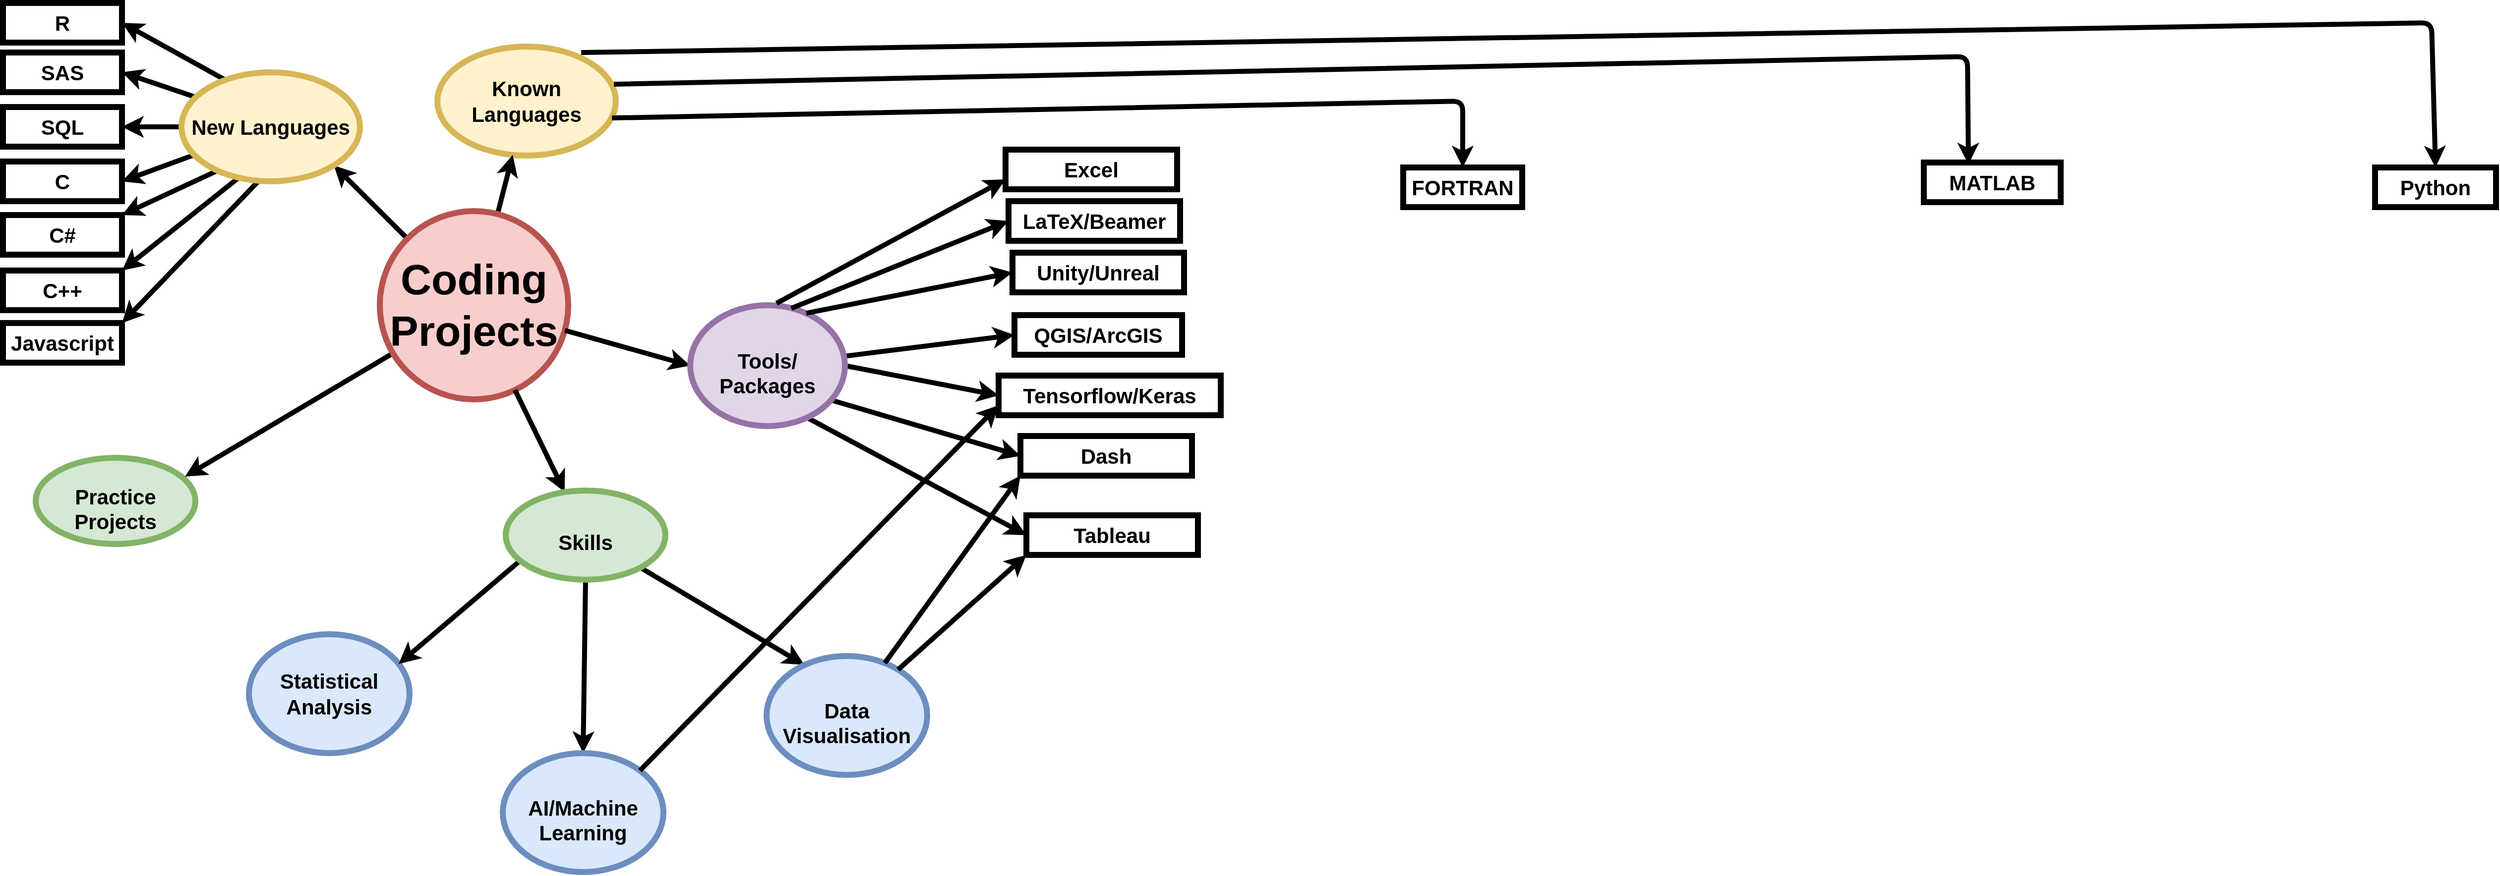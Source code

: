 <mxfile version="14.2.9" type="github">
  <diagram id="SgZQ3a2d4hKzm91UfPLO" name="Page-1">
    <mxGraphModel dx="2528" dy="6086" grid="0" gridSize="10" guides="1" tooltips="1" connect="1" arrows="1" fold="1" page="1" pageScale="1" pageWidth="3300" pageHeight="4681" math="0" shadow="0">
      <root>
        <mxCell id="0" />
        <mxCell id="1" parent="0" />
        <mxCell id="_1KxbE9l1VcF-KKi8kDG-2" value="&lt;b&gt;&lt;font style=&quot;font-size: 21px&quot;&gt;SAS&lt;/font&gt;&lt;/b&gt;" style="rounded=0;whiteSpace=wrap;html=1;strokeWidth=6;" vertex="1" parent="1">
          <mxGeometry x="10" y="50" width="120" height="40" as="geometry" />
        </mxCell>
        <mxCell id="_1KxbE9l1VcF-KKi8kDG-4" value="" style="endArrow=classic;html=1;strokeWidth=5;entryX=1;entryY=1;entryDx=0;entryDy=0;" edge="1" parent="1" source="AkvK6rZVajDmbrrnvpNV-2" target="AkvK6rZVajDmbrrnvpNV-3">
          <mxGeometry width="50" height="50" relative="1" as="geometry">
            <mxPoint x="330" y="170" as="sourcePoint" />
            <mxPoint x="380" y="120" as="targetPoint" />
          </mxGeometry>
        </mxCell>
        <mxCell id="_1KxbE9l1VcF-KKi8kDG-8" value="" style="endArrow=classic;html=1;strokeWidth=5;exitX=0.194;exitY=0.291;exitDx=0;exitDy=0;entryX=1;entryY=0.5;entryDx=0;entryDy=0;exitPerimeter=0;" edge="1" parent="1" source="AkvK6rZVajDmbrrnvpNV-3" target="_1KxbE9l1VcF-KKi8kDG-2">
          <mxGeometry width="50" height="50" relative="1" as="geometry">
            <mxPoint x="330" y="120" as="sourcePoint" />
            <mxPoint x="140" y="30" as="targetPoint" />
          </mxGeometry>
        </mxCell>
        <mxCell id="_1KxbE9l1VcF-KKi8kDG-9" value="&lt;b&gt;&lt;font style=&quot;font-size: 21px&quot;&gt;SQL&lt;/font&gt;&lt;/b&gt;" style="rounded=0;whiteSpace=wrap;html=1;strokeWidth=6;" vertex="1" parent="1">
          <mxGeometry x="10" y="105" width="120" height="40" as="geometry" />
        </mxCell>
        <mxCell id="_1KxbE9l1VcF-KKi8kDG-10" value="" style="endArrow=classic;html=1;strokeWidth=5;entryX=1;entryY=0.5;entryDx=0;entryDy=0;" edge="1" parent="1" source="AkvK6rZVajDmbrrnvpNV-3" target="_1KxbE9l1VcF-KKi8kDG-9">
          <mxGeometry width="50" height="50" relative="1" as="geometry">
            <mxPoint x="216.36" y="86.109" as="sourcePoint" />
            <mxPoint x="130" y="50" as="targetPoint" />
          </mxGeometry>
        </mxCell>
        <mxCell id="_1KxbE9l1VcF-KKi8kDG-11" value="&lt;font size=&quot;1&quot;&gt;&lt;b style=&quot;font-size: 21px&quot;&gt;C&lt;/b&gt;&lt;/font&gt;" style="rounded=0;whiteSpace=wrap;html=1;strokeWidth=6;" vertex="1" parent="1">
          <mxGeometry x="10" y="160" width="120" height="40" as="geometry" />
        </mxCell>
        <mxCell id="_1KxbE9l1VcF-KKi8kDG-12" value="" style="endArrow=classic;html=1;strokeWidth=5;entryX=1;entryY=0.5;entryDx=0;entryDy=0;" edge="1" parent="1" target="_1KxbE9l1VcF-KKi8kDG-11" source="AkvK6rZVajDmbrrnvpNV-3">
          <mxGeometry width="50" height="50" relative="1" as="geometry">
            <mxPoint x="200" y="158" as="sourcePoint" />
            <mxPoint x="140" y="150" as="targetPoint" />
          </mxGeometry>
        </mxCell>
        <mxCell id="_1KxbE9l1VcF-KKi8kDG-13" value="&lt;font style=&quot;font-size: 11px&quot;&gt;&lt;b style=&quot;font-size: 21px&quot;&gt;C&lt;/b&gt;&lt;b&gt;&lt;font style=&quot;font-size: 21px&quot;&gt;#&lt;/font&gt;&lt;/b&gt;&lt;/font&gt;" style="rounded=0;whiteSpace=wrap;html=1;strokeWidth=6;" vertex="1" parent="1">
          <mxGeometry x="10" y="214" width="120" height="40" as="geometry" />
        </mxCell>
        <mxCell id="_1KxbE9l1VcF-KKi8kDG-14" value="" style="endArrow=classic;html=1;strokeWidth=5;entryX=1;entryY=0;entryDx=0;entryDy=0;exitX=0.3;exitY=0.827;exitDx=0;exitDy=0;exitPerimeter=0;" edge="1" parent="1" source="AkvK6rZVajDmbrrnvpNV-3" target="_1KxbE9l1VcF-KKi8kDG-13">
          <mxGeometry width="50" height="50" relative="1" as="geometry">
            <mxPoint x="246.36" y="176.941" as="sourcePoint" />
            <mxPoint x="160" y="203.05" as="targetPoint" />
          </mxGeometry>
        </mxCell>
        <mxCell id="_1KxbE9l1VcF-KKi8kDG-15" value="&lt;font style=&quot;font-size: 11px&quot;&gt;&lt;b style=&quot;font-size: 21px&quot;&gt;C&lt;/b&gt;&lt;b&gt;&lt;font style=&quot;font-size: 21px&quot;&gt;++&lt;/font&gt;&lt;/b&gt;&lt;/font&gt;" style="rounded=0;whiteSpace=wrap;html=1;strokeWidth=6;" vertex="1" parent="1">
          <mxGeometry x="10" y="270" width="120" height="40" as="geometry" />
        </mxCell>
        <mxCell id="_1KxbE9l1VcF-KKi8kDG-16" value="" style="endArrow=classic;html=1;strokeWidth=5;entryX=1;entryY=0;entryDx=0;entryDy=0;exitX=0.406;exitY=0.855;exitDx=0;exitDy=0;exitPerimeter=0;" edge="1" parent="1" target="_1KxbE9l1VcF-KKi8kDG-15" source="AkvK6rZVajDmbrrnvpNV-3">
          <mxGeometry width="50" height="50" relative="1" as="geometry">
            <mxPoint x="246.36" y="240.001" as="sourcePoint" />
            <mxPoint x="160" y="266.11" as="targetPoint" />
          </mxGeometry>
        </mxCell>
        <mxCell id="_1KxbE9l1VcF-KKi8kDG-19" value="&lt;b&gt;&lt;font style=&quot;font-size: 21px&quot;&gt;R&lt;/font&gt;&lt;/b&gt;" style="rounded=0;whiteSpace=wrap;html=1;strokeWidth=6;" vertex="1" parent="1">
          <mxGeometry x="10" width="120" height="40" as="geometry" />
        </mxCell>
        <mxCell id="_1KxbE9l1VcF-KKi8kDG-20" value="" style="endArrow=classic;html=1;strokeWidth=5;exitX=0.328;exitY=0.145;exitDx=0;exitDy=0;entryX=1;entryY=0.5;entryDx=0;entryDy=0;exitPerimeter=0;" edge="1" parent="1" source="AkvK6rZVajDmbrrnvpNV-3">
          <mxGeometry width="50" height="50" relative="1" as="geometry">
            <mxPoint x="216.36" y="36.109" as="sourcePoint" />
            <mxPoint x="130" y="20" as="targetPoint" />
          </mxGeometry>
        </mxCell>
        <mxCell id="_1KxbE9l1VcF-KKi8kDG-21" value="&lt;b&gt;&lt;font style=&quot;font-size: 21px&quot;&gt;Javascript&lt;/font&gt;&lt;/b&gt;" style="rounded=0;whiteSpace=wrap;html=1;strokeWidth=6;" vertex="1" parent="1">
          <mxGeometry x="10" y="322.97" width="120" height="40" as="geometry" />
        </mxCell>
        <mxCell id="_1KxbE9l1VcF-KKi8kDG-22" value="" style="endArrow=classic;html=1;strokeWidth=5;entryX=1;entryY=0;entryDx=0;entryDy=0;exitX=0.494;exitY=0.891;exitDx=0;exitDy=0;exitPerimeter=0;" edge="1" parent="1" target="_1KxbE9l1VcF-KKi8kDG-21" source="AkvK6rZVajDmbrrnvpNV-3">
          <mxGeometry width="50" height="50" relative="1" as="geometry">
            <mxPoint x="263.08" y="217.02" as="sourcePoint" />
            <mxPoint x="160" y="319.08" as="targetPoint" />
          </mxGeometry>
        </mxCell>
        <mxCell id="AkvK6rZVajDmbrrnvpNV-3" value="&lt;b&gt;&lt;font style=&quot;font-size: 21px&quot;&gt;New Languages&lt;/font&gt;&lt;/b&gt;" style="ellipse;whiteSpace=wrap;html=1;strokeWidth=6;fillColor=#fff2cc;strokeColor=#d6b656;" parent="1" vertex="1">
          <mxGeometry x="190" y="70" width="180" height="110" as="geometry" />
        </mxCell>
        <mxCell id="_1KxbE9l1VcF-KKi8kDG-23" value="&lt;font size=&quot;1&quot;&gt;&lt;b style=&quot;font-size: 21px&quot;&gt;Known Languages&lt;/b&gt;&lt;/font&gt; " style="ellipse;whiteSpace=wrap;html=1;strokeWidth=6;fillColor=#fff2cc;strokeColor=#d6b656;" vertex="1" parent="1">
          <mxGeometry x="448" y="44" width="180" height="110" as="geometry" />
        </mxCell>
        <mxCell id="_1KxbE9l1VcF-KKi8kDG-24" value="" style="endArrow=classic;html=1;strokeWidth=5;" edge="1" parent="1" source="AkvK6rZVajDmbrrnvpNV-2" target="_1KxbE9l1VcF-KKi8kDG-23">
          <mxGeometry width="50" height="50" relative="1" as="geometry">
            <mxPoint x="666.185" y="260.935" as="sourcePoint" />
            <mxPoint x="592.0" y="187.001" as="targetPoint" />
          </mxGeometry>
        </mxCell>
        <mxCell id="_1KxbE9l1VcF-KKi8kDG-25" value="&lt;b&gt;&lt;font style=&quot;font-size: 21px&quot;&gt;MATLAB&lt;/font&gt;&lt;/b&gt;" style="rounded=0;whiteSpace=wrap;html=1;strokeWidth=6;" vertex="1" parent="1">
          <mxGeometry x="1947" y="161" width="138" height="40" as="geometry" />
        </mxCell>
        <mxCell id="_1KxbE9l1VcF-KKi8kDG-26" value="" style="endArrow=classic;html=1;strokeWidth=5;exitX=0.989;exitY=0.345;exitDx=0;exitDy=0;entryX=0.326;entryY=0.05;entryDx=0;entryDy=0;exitPerimeter=0;entryPerimeter=0;" edge="1" parent="1" source="_1KxbE9l1VcF-KKi8kDG-23" target="_1KxbE9l1VcF-KKi8kDG-25">
          <mxGeometry width="50" height="50" relative="1" as="geometry">
            <mxPoint x="755.04" y="157.98" as="sourcePoint" />
            <mxPoint x="636" y="92.03" as="targetPoint" />
            <Array as="points">
              <mxPoint x="1991" y="54" />
            </Array>
          </mxGeometry>
        </mxCell>
        <mxCell id="_1KxbE9l1VcF-KKi8kDG-27" value="&lt;b&gt;&lt;font style=&quot;font-size: 21px&quot;&gt;FORTRAN&lt;/font&gt;&lt;/b&gt;" style="rounded=0;whiteSpace=wrap;html=1;strokeWidth=6;" vertex="1" parent="1">
          <mxGeometry x="1422" y="166" width="120" height="40" as="geometry" />
        </mxCell>
        <mxCell id="_1KxbE9l1VcF-KKi8kDG-28" value="" style="endArrow=classic;html=1;strokeWidth=5;exitX=0.978;exitY=0.655;exitDx=0;exitDy=0;entryX=0.5;entryY=0;entryDx=0;entryDy=0;exitPerimeter=0;" edge="1" parent="1" target="_1KxbE9l1VcF-KKi8kDG-27" source="_1KxbE9l1VcF-KKi8kDG-23">
          <mxGeometry width="50" height="50" relative="1" as="geometry">
            <mxPoint x="619" y="154.0" as="sourcePoint" />
            <mxPoint x="628.98" y="164.08" as="targetPoint" />
            <Array as="points">
              <mxPoint x="1482" y="99" />
            </Array>
          </mxGeometry>
        </mxCell>
        <mxCell id="_1KxbE9l1VcF-KKi8kDG-29" value="&lt;font size=&quot;1&quot;&gt;&lt;b style=&quot;font-size: 21px&quot;&gt;Python&lt;/b&gt;&lt;/font&gt;" style="rounded=0;whiteSpace=wrap;html=1;strokeWidth=6;" vertex="1" parent="1">
          <mxGeometry x="2402" y="166" width="122" height="40" as="geometry" />
        </mxCell>
        <mxCell id="_1KxbE9l1VcF-KKi8kDG-30" value="" style="endArrow=classic;html=1;strokeWidth=5;entryX=0.5;entryY=0;entryDx=0;entryDy=0;exitX=0.806;exitY=0.055;exitDx=0;exitDy=0;exitPerimeter=0;" edge="1" parent="1" target="_1KxbE9l1VcF-KKi8kDG-29" source="_1KxbE9l1VcF-KKi8kDG-23">
          <mxGeometry width="50" height="50" relative="1" as="geometry">
            <mxPoint x="621" y="190" as="sourcePoint" />
            <mxPoint x="625.94" y="237.08" as="targetPoint" />
            <Array as="points">
              <mxPoint x="2459" y="20" />
            </Array>
          </mxGeometry>
        </mxCell>
        <mxCell id="_1KxbE9l1VcF-KKi8kDG-31" value="&lt;br&gt;&lt;div&gt;&lt;b&gt;&lt;font style=&quot;font-size: 21px&quot;&gt;Practice&lt;/font&gt;&lt;/b&gt;&lt;/div&gt;&lt;div&gt;&lt;b&gt;&lt;font style=&quot;font-size: 21px&quot;&gt;Projects&lt;/font&gt;&lt;/b&gt;&lt;/div&gt;" style="ellipse;whiteSpace=wrap;html=1;strokeWidth=6;fillColor=#d5e8d4;strokeColor=#82b366;" vertex="1" parent="1">
          <mxGeometry x="43" y="459" width="161" height="87" as="geometry" />
        </mxCell>
        <mxCell id="_1KxbE9l1VcF-KKi8kDG-33" value="" style="endArrow=classic;html=1;strokeWidth=5;entryX=0.935;entryY=0.218;entryDx=0;entryDy=0;entryPerimeter=0;" edge="1" parent="1" source="AkvK6rZVajDmbrrnvpNV-2" target="_1KxbE9l1VcF-KKi8kDG-31">
          <mxGeometry width="50" height="50" relative="1" as="geometry">
            <mxPoint x="448.005" y="441.935" as="sourcePoint" />
            <mxPoint x="373.82" y="368.001" as="targetPoint" />
          </mxGeometry>
        </mxCell>
        <mxCell id="AkvK6rZVajDmbrrnvpNV-2" value="&lt;b&gt;&lt;font style=&quot;font-size: 43px&quot;&gt;&lt;font style=&quot;font-size: 43px&quot;&gt;Coding Projects&lt;/font&gt;&lt;br&gt;&lt;/font&gt;&lt;/b&gt;" style="ellipse;whiteSpace=wrap;html=1;aspect=fixed;strokeWidth=6;fillColor=#f8cecc;strokeColor=#b85450;" parent="1" vertex="1">
          <mxGeometry x="390" y="210" width="190" height="190" as="geometry" />
        </mxCell>
        <mxCell id="_1KxbE9l1VcF-KKi8kDG-35" value="" style="endArrow=classic;html=1;strokeWidth=5;" edge="1" parent="1" source="AkvK6rZVajDmbrrnvpNV-2" target="_1KxbE9l1VcF-KKi8kDG-34">
          <mxGeometry width="50" height="50" relative="1" as="geometry">
            <mxPoint x="657.678" y="370.999" as="sourcePoint" />
            <mxPoint x="447.995" y="495.626" as="targetPoint" />
          </mxGeometry>
        </mxCell>
        <mxCell id="_1KxbE9l1VcF-KKi8kDG-37" value="" style="endArrow=classic;html=1;strokeWidth=5;entryX=0;entryY=0.5;entryDx=0;entryDy=0;" edge="1" parent="1" source="AkvK6rZVajDmbrrnvpNV-2" target="_1KxbE9l1VcF-KKi8kDG-36">
          <mxGeometry width="50" height="50" relative="1" as="geometry">
            <mxPoint x="647.248" y="287.88" as="sourcePoint" />
            <mxPoint x="651.002" y="362.971" as="targetPoint" />
          </mxGeometry>
        </mxCell>
        <mxCell id="_1KxbE9l1VcF-KKi8kDG-40" value="&lt;b&gt;&lt;font style=&quot;font-size: 21px&quot;&gt;Unity/Unreal&lt;/font&gt;&lt;/b&gt;" style="rounded=0;whiteSpace=wrap;html=1;strokeWidth=6;" vertex="1" parent="1">
          <mxGeometry x="1028" y="252" width="173" height="40" as="geometry" />
        </mxCell>
        <mxCell id="_1KxbE9l1VcF-KKi8kDG-41" value="&lt;font style=&quot;font-size: 21px&quot;&gt;&lt;b&gt;QGIS/ArcGIS&lt;/b&gt;&lt;/font&gt;" style="rounded=0;whiteSpace=wrap;html=1;strokeWidth=6;" vertex="1" parent="1">
          <mxGeometry x="1030" y="315" width="169" height="40" as="geometry" />
        </mxCell>
        <mxCell id="_1KxbE9l1VcF-KKi8kDG-42" value="" style="endArrow=classic;html=1;strokeWidth=5;entryX=0;entryY=0.5;entryDx=0;entryDy=0;" edge="1" parent="1" source="_1KxbE9l1VcF-KKi8kDG-36" target="_1KxbE9l1VcF-KKi8kDG-41">
          <mxGeometry width="50" height="50" relative="1" as="geometry">
            <mxPoint x="914" y="304" as="sourcePoint" />
            <mxPoint x="1024" y="261" as="targetPoint" />
          </mxGeometry>
        </mxCell>
        <mxCell id="_1KxbE9l1VcF-KKi8kDG-43" value="" style="endArrow=classic;html=1;strokeWidth=5;exitX=0.5;exitY=1;exitDx=0;exitDy=0;entryX=0.5;entryY=0;entryDx=0;entryDy=0;" edge="1" parent="1" source="_1KxbE9l1VcF-KKi8kDG-34" target="_1KxbE9l1VcF-KKi8kDG-44">
          <mxGeometry width="50" height="50" relative="1" as="geometry">
            <mxPoint x="678" y="629" as="sourcePoint" />
            <mxPoint x="619" y="708" as="targetPoint" />
          </mxGeometry>
        </mxCell>
        <mxCell id="_1KxbE9l1VcF-KKi8kDG-44" value="&lt;br&gt;&lt;div&gt;&lt;b&gt;&lt;font style=&quot;font-size: 21px&quot;&gt;AI/Machine Learning&lt;br&gt;&lt;/font&gt;&lt;/b&gt;&lt;/div&gt;" style="ellipse;whiteSpace=wrap;html=1;strokeWidth=6;fillColor=#dae8fc;strokeColor=#6c8ebf;" vertex="1" parent="1">
          <mxGeometry x="514" y="757" width="162" height="120" as="geometry" />
        </mxCell>
        <mxCell id="_1KxbE9l1VcF-KKi8kDG-45" value="" style="endArrow=classic;html=1;strokeWidth=5;entryX=0.235;entryY=0.075;entryDx=0;entryDy=0;entryPerimeter=0;" edge="1" parent="1" source="_1KxbE9l1VcF-KKi8kDG-34" target="_1KxbE9l1VcF-KKi8kDG-46">
          <mxGeometry width="50" height="50" relative="1" as="geometry">
            <mxPoint x="894" y="642" as="sourcePoint" />
            <mxPoint x="835" y="721" as="targetPoint" />
          </mxGeometry>
        </mxCell>
        <mxCell id="_1KxbE9l1VcF-KKi8kDG-46" value="&lt;br&gt;&lt;div&gt;&lt;b&gt;&lt;font style=&quot;font-size: 21px&quot;&gt;Data Visualisation&lt;br&gt;&lt;/font&gt;&lt;/b&gt;&lt;/div&gt;" style="ellipse;whiteSpace=wrap;html=1;strokeWidth=6;fillColor=#dae8fc;strokeColor=#6c8ebf;" vertex="1" parent="1">
          <mxGeometry x="780" y="659" width="162" height="120" as="geometry" />
        </mxCell>
        <mxCell id="_1KxbE9l1VcF-KKi8kDG-47" value="&lt;b&gt;&lt;font style=&quot;font-size: 21px&quot;&gt;Dash&lt;/font&gt;&lt;/b&gt;" style="rounded=0;whiteSpace=wrap;html=1;strokeWidth=6;" vertex="1" parent="1">
          <mxGeometry x="1036" y="437" width="173" height="40" as="geometry" />
        </mxCell>
        <mxCell id="_1KxbE9l1VcF-KKi8kDG-48" value="" style="endArrow=classic;html=1;strokeWidth=5;entryX=0;entryY=1;entryDx=0;entryDy=0;" edge="1" parent="1" source="_1KxbE9l1VcF-KKi8kDG-46" target="_1KxbE9l1VcF-KKi8kDG-47">
          <mxGeometry width="50" height="50" relative="1" as="geometry">
            <mxPoint x="922.976" y="655.999" as="sourcePoint" />
            <mxPoint x="1021" y="513" as="targetPoint" />
          </mxGeometry>
        </mxCell>
        <mxCell id="_1KxbE9l1VcF-KKi8kDG-49" value="&lt;b&gt;&lt;font style=&quot;font-size: 21px&quot;&gt;Tableau&lt;/font&gt;&lt;/b&gt;" style="rounded=0;whiteSpace=wrap;html=1;strokeWidth=6;" vertex="1" parent="1">
          <mxGeometry x="1042" y="517" width="173" height="40" as="geometry" />
        </mxCell>
        <mxCell id="_1KxbE9l1VcF-KKi8kDG-50" value="" style="endArrow=classic;html=1;strokeWidth=5;entryX=0;entryY=1;entryDx=0;entryDy=0;" edge="1" parent="1" source="_1KxbE9l1VcF-KKi8kDG-46" target="_1KxbE9l1VcF-KKi8kDG-49">
          <mxGeometry width="50" height="50" relative="1" as="geometry">
            <mxPoint x="940.996" y="830.809" as="sourcePoint" />
            <mxPoint x="1034" y="589" as="targetPoint" />
          </mxGeometry>
        </mxCell>
        <mxCell id="_1KxbE9l1VcF-KKi8kDG-51" value="" style="endArrow=classic;html=1;strokeWidth=5;exitX=0.763;exitY=0.935;exitDx=0;exitDy=0;entryX=0;entryY=0.5;entryDx=0;entryDy=0;exitPerimeter=0;" edge="1" parent="1" source="_1KxbE9l1VcF-KKi8kDG-36" target="_1KxbE9l1VcF-KKi8kDG-49">
          <mxGeometry width="50" height="50" relative="1" as="geometry">
            <mxPoint x="855" y="384" as="sourcePoint" />
            <mxPoint x="993" y="691" as="targetPoint" />
          </mxGeometry>
        </mxCell>
        <mxCell id="_1KxbE9l1VcF-KKi8kDG-52" value="" style="endArrow=classic;html=1;strokeWidth=5;entryX=0;entryY=0.5;entryDx=0;entryDy=0;exitX=0.917;exitY=0.787;exitDx=0;exitDy=0;exitPerimeter=0;" edge="1" parent="1" source="_1KxbE9l1VcF-KKi8kDG-36" target="_1KxbE9l1VcF-KKi8kDG-47">
          <mxGeometry width="50" height="50" relative="1" as="geometry">
            <mxPoint x="852.002" y="406.499" as="sourcePoint" />
            <mxPoint x="1009.14" y="349" as="targetPoint" />
          </mxGeometry>
        </mxCell>
        <mxCell id="_1KxbE9l1VcF-KKi8kDG-55" value="" style="endArrow=classic;html=1;strokeWidth=5;exitX=1;exitY=0;exitDx=0;exitDy=0;entryX=0;entryY=0.75;entryDx=0;entryDy=0;" edge="1" parent="1" source="_1KxbE9l1VcF-KKi8kDG-44" target="_1KxbE9l1VcF-KKi8kDG-57">
          <mxGeometry width="50" height="50" relative="1" as="geometry">
            <mxPoint x="676" y="631" as="sourcePoint" />
            <mxPoint x="1044" y="431" as="targetPoint" />
          </mxGeometry>
        </mxCell>
        <mxCell id="_1KxbE9l1VcF-KKi8kDG-57" value="&lt;b&gt;&lt;font style=&quot;font-size: 21px&quot;&gt;Tensorflow/Keras&lt;/font&gt;&lt;/b&gt;" style="rounded=0;whiteSpace=wrap;html=1;strokeWidth=6;" vertex="1" parent="1">
          <mxGeometry x="1014" y="376" width="224" height="40" as="geometry" />
        </mxCell>
        <mxCell id="_1KxbE9l1VcF-KKi8kDG-58" value="" style="endArrow=classic;html=1;strokeWidth=5;entryX=0;entryY=0.5;entryDx=0;entryDy=0;exitX=1;exitY=0.5;exitDx=0;exitDy=0;" edge="1" parent="1" source="_1KxbE9l1VcF-KKi8kDG-36" target="_1KxbE9l1VcF-KKi8kDG-57">
          <mxGeometry width="50" height="50" relative="1" as="geometry">
            <mxPoint x="866.002" y="380.469" as="sourcePoint" />
            <mxPoint x="1023.14" y="322.97" as="targetPoint" />
          </mxGeometry>
        </mxCell>
        <mxCell id="_1KxbE9l1VcF-KKi8kDG-59" value="&lt;b&gt;&lt;font style=&quot;font-size: 21px&quot;&gt;Statistical Analysis&lt;/font&gt;&lt;/b&gt;" style="ellipse;whiteSpace=wrap;html=1;strokeWidth=6;fillColor=#dae8fc;strokeColor=#6c8ebf;" vertex="1" parent="1">
          <mxGeometry x="258" y="637" width="162" height="120" as="geometry" />
        </mxCell>
        <mxCell id="_1KxbE9l1VcF-KKi8kDG-60" value="" style="endArrow=classic;html=1;strokeWidth=5;exitX=0.081;exitY=0.8;exitDx=0;exitDy=0;exitPerimeter=0;entryX=0.932;entryY=0.25;entryDx=0;entryDy=0;entryPerimeter=0;" edge="1" parent="1" source="_1KxbE9l1VcF-KKi8kDG-34" target="_1KxbE9l1VcF-KKi8kDG-59">
          <mxGeometry width="50" height="50" relative="1" as="geometry">
            <mxPoint x="480.47" y="521" as="sourcePoint" />
            <mxPoint x="443.996" y="593" as="targetPoint" />
          </mxGeometry>
        </mxCell>
        <mxCell id="_1KxbE9l1VcF-KKi8kDG-34" value="&lt;br&gt;&lt;div&gt;&lt;b&gt;&lt;font style=&quot;font-size: 21px&quot;&gt;Skills&lt;/font&gt;&lt;/b&gt;&lt;/div&gt;" style="ellipse;whiteSpace=wrap;html=1;strokeWidth=6;fillColor=#d5e8d4;strokeColor=#82b366;" vertex="1" parent="1">
          <mxGeometry x="517" y="492" width="161" height="90" as="geometry" />
        </mxCell>
        <mxCell id="_1KxbE9l1VcF-KKi8kDG-36" value="&lt;br&gt;&lt;div&gt;&lt;b&gt;&lt;font style=&quot;font-size: 21px&quot;&gt;Tools/&lt;/font&gt;&lt;/b&gt;&lt;/div&gt;&lt;div&gt;&lt;b&gt;&lt;font style=&quot;font-size: 21px&quot;&gt;Packages&lt;/font&gt;&lt;/b&gt;&lt;/div&gt;" style="ellipse;whiteSpace=wrap;html=1;strokeWidth=6;fillColor=#e1d5e7;strokeColor=#9673a6;" vertex="1" parent="1">
          <mxGeometry x="703" y="305" width="156" height="121.97" as="geometry" />
        </mxCell>
        <mxCell id="_1KxbE9l1VcF-KKi8kDG-62" value="" style="endArrow=classic;html=1;strokeWidth=5;exitX=0.75;exitY=0.066;exitDx=0;exitDy=0;exitPerimeter=0;entryX=0;entryY=0.5;entryDx=0;entryDy=0;" edge="1" parent="1" target="_1KxbE9l1VcF-KKi8kDG-40">
          <mxGeometry width="50" height="50" relative="1" as="geometry">
            <mxPoint x="820" y="313.05" as="sourcePoint" />
            <mxPoint x="1018" y="221" as="targetPoint" />
          </mxGeometry>
        </mxCell>
        <mxCell id="_1KxbE9l1VcF-KKi8kDG-63" value="" style="endArrow=classic;html=1;strokeWidth=5;exitX=0.654;exitY=0.025;exitDx=0;exitDy=0;exitPerimeter=0;entryX=0;entryY=0.5;entryDx=0;entryDy=0;" edge="1" parent="1" source="_1KxbE9l1VcF-KKi8kDG-36" target="_1KxbE9l1VcF-KKi8kDG-64">
          <mxGeometry width="50" height="50" relative="1" as="geometry">
            <mxPoint x="780" y="306.05" as="sourcePoint" />
            <mxPoint x="1008" y="153" as="targetPoint" />
          </mxGeometry>
        </mxCell>
        <mxCell id="_1KxbE9l1VcF-KKi8kDG-64" value="&lt;font size=&quot;1&quot;&gt;&lt;b style=&quot;font-size: 21px&quot;&gt;LaTeX/Beamer&lt;/b&gt;&lt;/font&gt;" style="rounded=0;whiteSpace=wrap;html=1;strokeWidth=6;" vertex="1" parent="1">
          <mxGeometry x="1024" y="200" width="173" height="40" as="geometry" />
        </mxCell>
        <mxCell id="_1KxbE9l1VcF-KKi8kDG-65" value="&lt;b&gt;&lt;font style=&quot;font-size: 21px&quot;&gt;Excel&lt;/font&gt;&lt;/b&gt;" style="rounded=0;whiteSpace=wrap;html=1;strokeWidth=6;" vertex="1" parent="1">
          <mxGeometry x="1021" y="148" width="173" height="40" as="geometry" />
        </mxCell>
        <mxCell id="_1KxbE9l1VcF-KKi8kDG-66" value="" style="endArrow=classic;html=1;strokeWidth=5;exitX=0.558;exitY=-0.016;exitDx=0;exitDy=0;exitPerimeter=0;entryX=0;entryY=0.75;entryDx=0;entryDy=0;" edge="1" parent="1" source="_1KxbE9l1VcF-KKi8kDG-36" target="_1KxbE9l1VcF-KKi8kDG-65">
          <mxGeometry width="50" height="50" relative="1" as="geometry">
            <mxPoint x="818.004" y="233.049" as="sourcePoint" />
            <mxPoint x="1014" y="83" as="targetPoint" />
          </mxGeometry>
        </mxCell>
      </root>
    </mxGraphModel>
  </diagram>
</mxfile>
